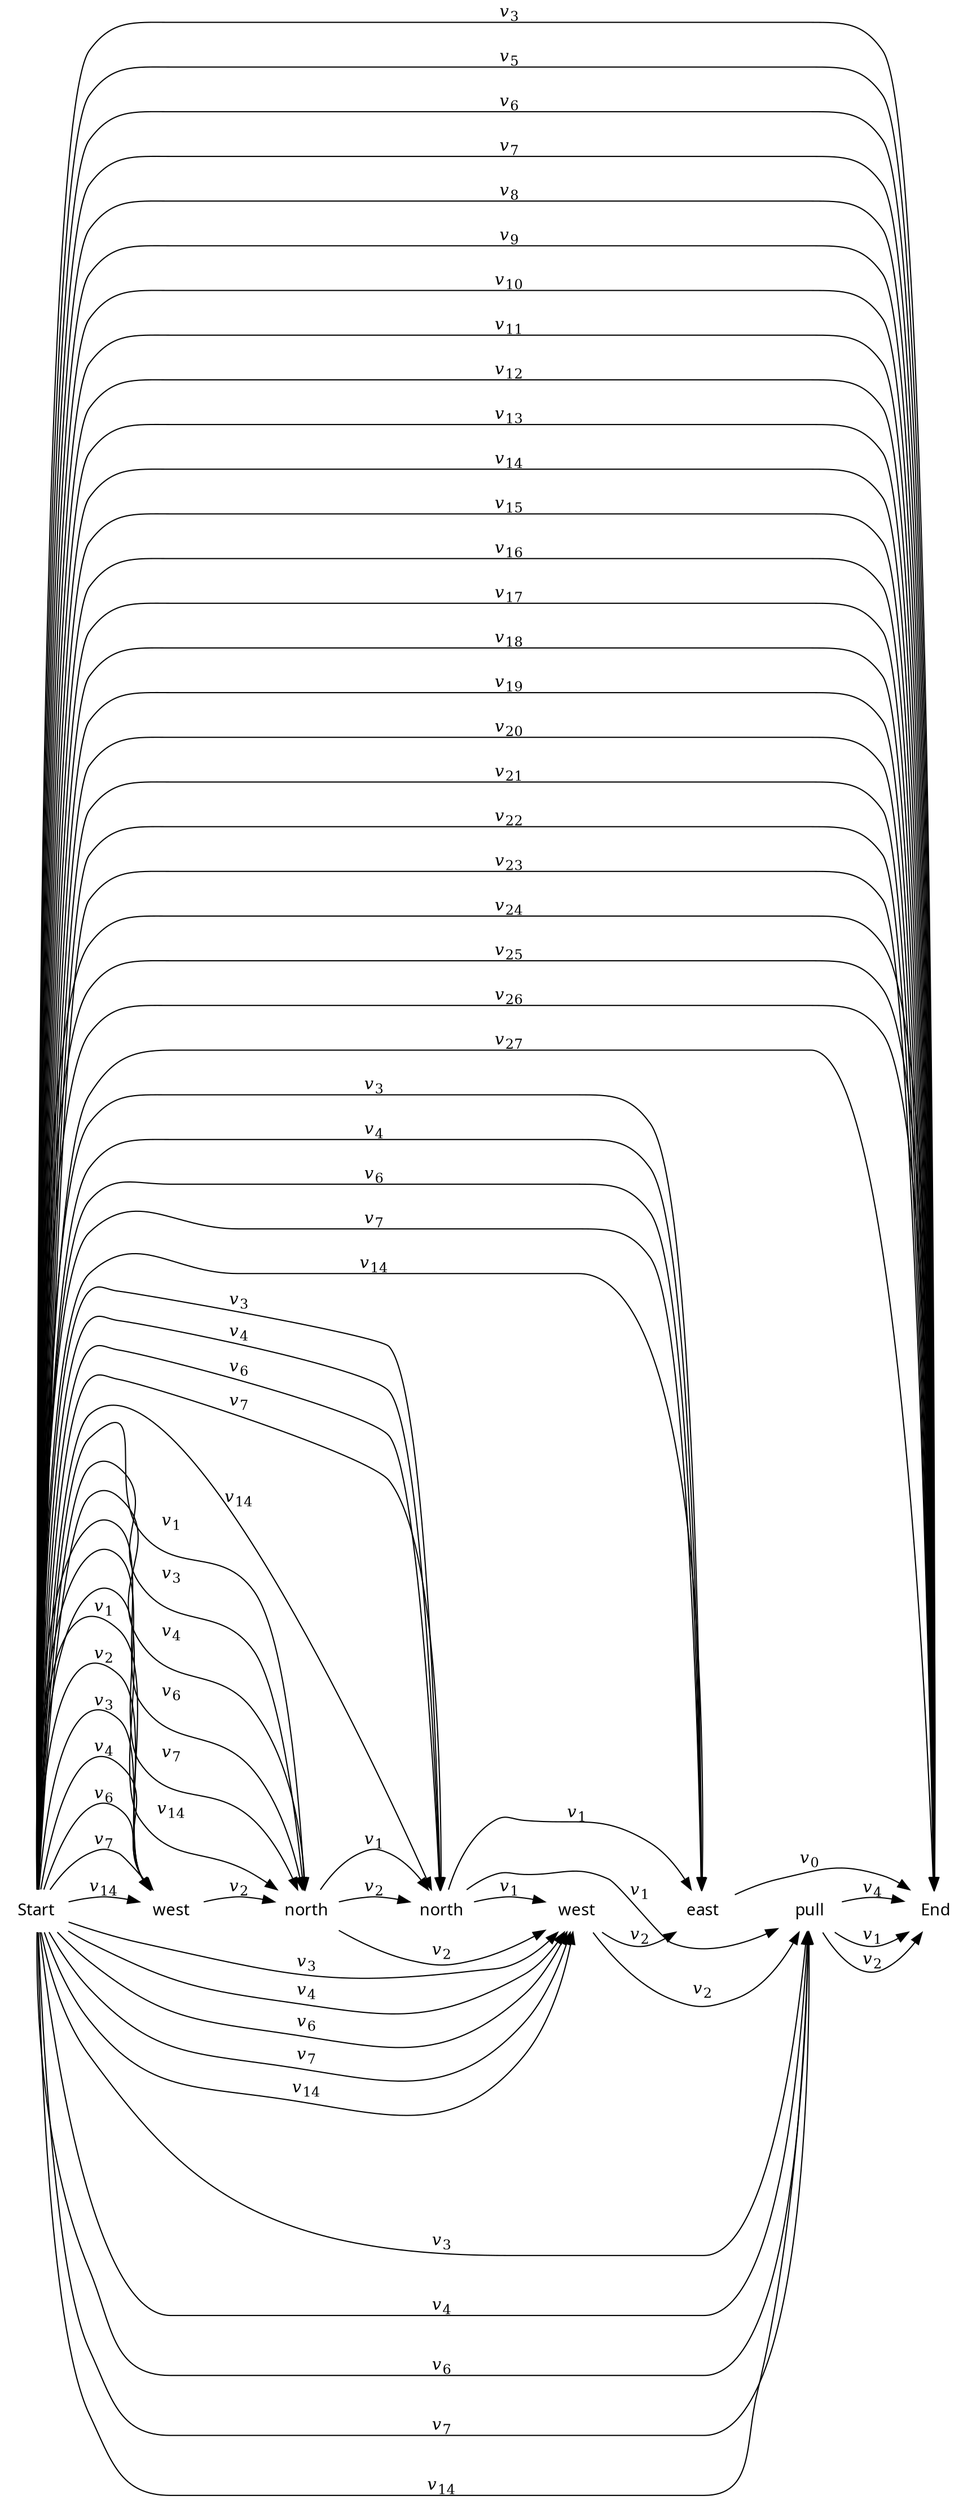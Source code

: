 digraph cat {
rankdir=LR
node [shape=plaintext]
edge [arrowhead=normal]

0 [label="Start",fontname="sans"]
1 [label="west",fontname="sans"]
2 [label="north",fontname="sans"]
3 [label="north",fontname="sans"]
4 [label="west",fontname="sans"]
5 [label="east",fontname="sans"]
6 [label="pull",fontname="sans"]
7 [label="End",fontname="sans"]

0 -> 1 [label=<<i>v</i><sub>1</sub>>]
0 -> 2 [label=<<i>v</i><sub>1</sub>>]
0 -> 1 [label=<<i>v</i><sub>2</sub>>]
0 -> 1 [label=<<i>v</i><sub>3</sub>>]
0 -> 2 [label=<<i>v</i><sub>3</sub>>]
0 -> 3 [label=<<i>v</i><sub>3</sub>>]
0 -> 4 [label=<<i>v</i><sub>3</sub>>]
0 -> 5 [label=<<i>v</i><sub>3</sub>>]
0 -> 6 [label=<<i>v</i><sub>3</sub>>]
0 -> 7 [label=<<i>v</i><sub>3</sub>>]
0 -> 1 [label=<<i>v</i><sub>4</sub>>]
0 -> 2 [label=<<i>v</i><sub>4</sub>>]
0 -> 3 [label=<<i>v</i><sub>4</sub>>]
0 -> 4 [label=<<i>v</i><sub>4</sub>>]
0 -> 5 [label=<<i>v</i><sub>4</sub>>]
0 -> 6 [label=<<i>v</i><sub>4</sub>>]
0 -> 7 [label=<<i>v</i><sub>5</sub>>]
0 -> 1 [label=<<i>v</i><sub>6</sub>>]
0 -> 2 [label=<<i>v</i><sub>6</sub>>]
0 -> 3 [label=<<i>v</i><sub>6</sub>>]
0 -> 4 [label=<<i>v</i><sub>6</sub>>]
0 -> 5 [label=<<i>v</i><sub>6</sub>>]
0 -> 6 [label=<<i>v</i><sub>6</sub>>]
0 -> 7 [label=<<i>v</i><sub>6</sub>>]
0 -> 1 [label=<<i>v</i><sub>7</sub>>]
0 -> 2 [label=<<i>v</i><sub>7</sub>>]
0 -> 3 [label=<<i>v</i><sub>7</sub>>]
0 -> 4 [label=<<i>v</i><sub>7</sub>>]
0 -> 5 [label=<<i>v</i><sub>7</sub>>]
0 -> 6 [label=<<i>v</i><sub>7</sub>>]
0 -> 7 [label=<<i>v</i><sub>7</sub>>]
0 -> 7 [label=<<i>v</i><sub>8</sub>>]
0 -> 7 [label=<<i>v</i><sub>9</sub>>]
0 -> 7 [label=<<i>v</i><sub>10</sub>>]
0 -> 7 [label=<<i>v</i><sub>11</sub>>]
0 -> 7 [label=<<i>v</i><sub>12</sub>>]
0 -> 7 [label=<<i>v</i><sub>13</sub>>]
0 -> 1 [label=<<i>v</i><sub>14</sub>>]
0 -> 2 [label=<<i>v</i><sub>14</sub>>]
0 -> 3 [label=<<i>v</i><sub>14</sub>>]
0 -> 4 [label=<<i>v</i><sub>14</sub>>]
0 -> 5 [label=<<i>v</i><sub>14</sub>>]
0 -> 6 [label=<<i>v</i><sub>14</sub>>]
0 -> 7 [label=<<i>v</i><sub>14</sub>>]
0 -> 7 [label=<<i>v</i><sub>15</sub>>]
0 -> 7 [label=<<i>v</i><sub>16</sub>>]
0 -> 7 [label=<<i>v</i><sub>17</sub>>]
0 -> 7 [label=<<i>v</i><sub>18</sub>>]
0 -> 7 [label=<<i>v</i><sub>19</sub>>]
0 -> 7 [label=<<i>v</i><sub>20</sub>>]
0 -> 7 [label=<<i>v</i><sub>21</sub>>]
0 -> 7 [label=<<i>v</i><sub>22</sub>>]
0 -> 7 [label=<<i>v</i><sub>23</sub>>]
0 -> 7 [label=<<i>v</i><sub>24</sub>>]
0 -> 7 [label=<<i>v</i><sub>25</sub>>]
0 -> 7 [label=<<i>v</i><sub>26</sub>>]
0 -> 7 [label=<<i>v</i><sub>27</sub>>]
1 -> 2 [label=<<i>v</i><sub>2</sub>>]
2 -> 3 [label=<<i>v</i><sub>1</sub>>]
2 -> 3 [label=<<i>v</i><sub>2</sub>>]
2 -> 4 [label=<<i>v</i><sub>2</sub>>]
3 -> 4 [label=<<i>v</i><sub>1</sub>>]
3 -> 5 [label=<<i>v</i><sub>1</sub>>]
3 -> 6 [label=<<i>v</i><sub>1</sub>>]
4 -> 5 [label=<<i>v</i><sub>2</sub>>]
4 -> 6 [label=<<i>v</i><sub>2</sub>>]
5 -> 7 [label=<<i>v</i><sub>0</sub>>]
6 -> 7 [label=<<i>v</i><sub>1</sub>>]
6 -> 7 [label=<<i>v</i><sub>2</sub>>]
6 -> 7 [label=<<i>v</i><sub>4</sub>>]

# To line up the actions
0 -> 1 [weight=100,style=invis]
1 -> 2 [weight=100,style=invis]
2 -> 3 [weight=100,style=invis]
3 -> 4 [weight=100,style=invis]
4 -> 5 [weight=100,style=invis]
5 -> 6 [weight=100,style=invis]
6 -> 7 [weight=100,style=invis]
}
